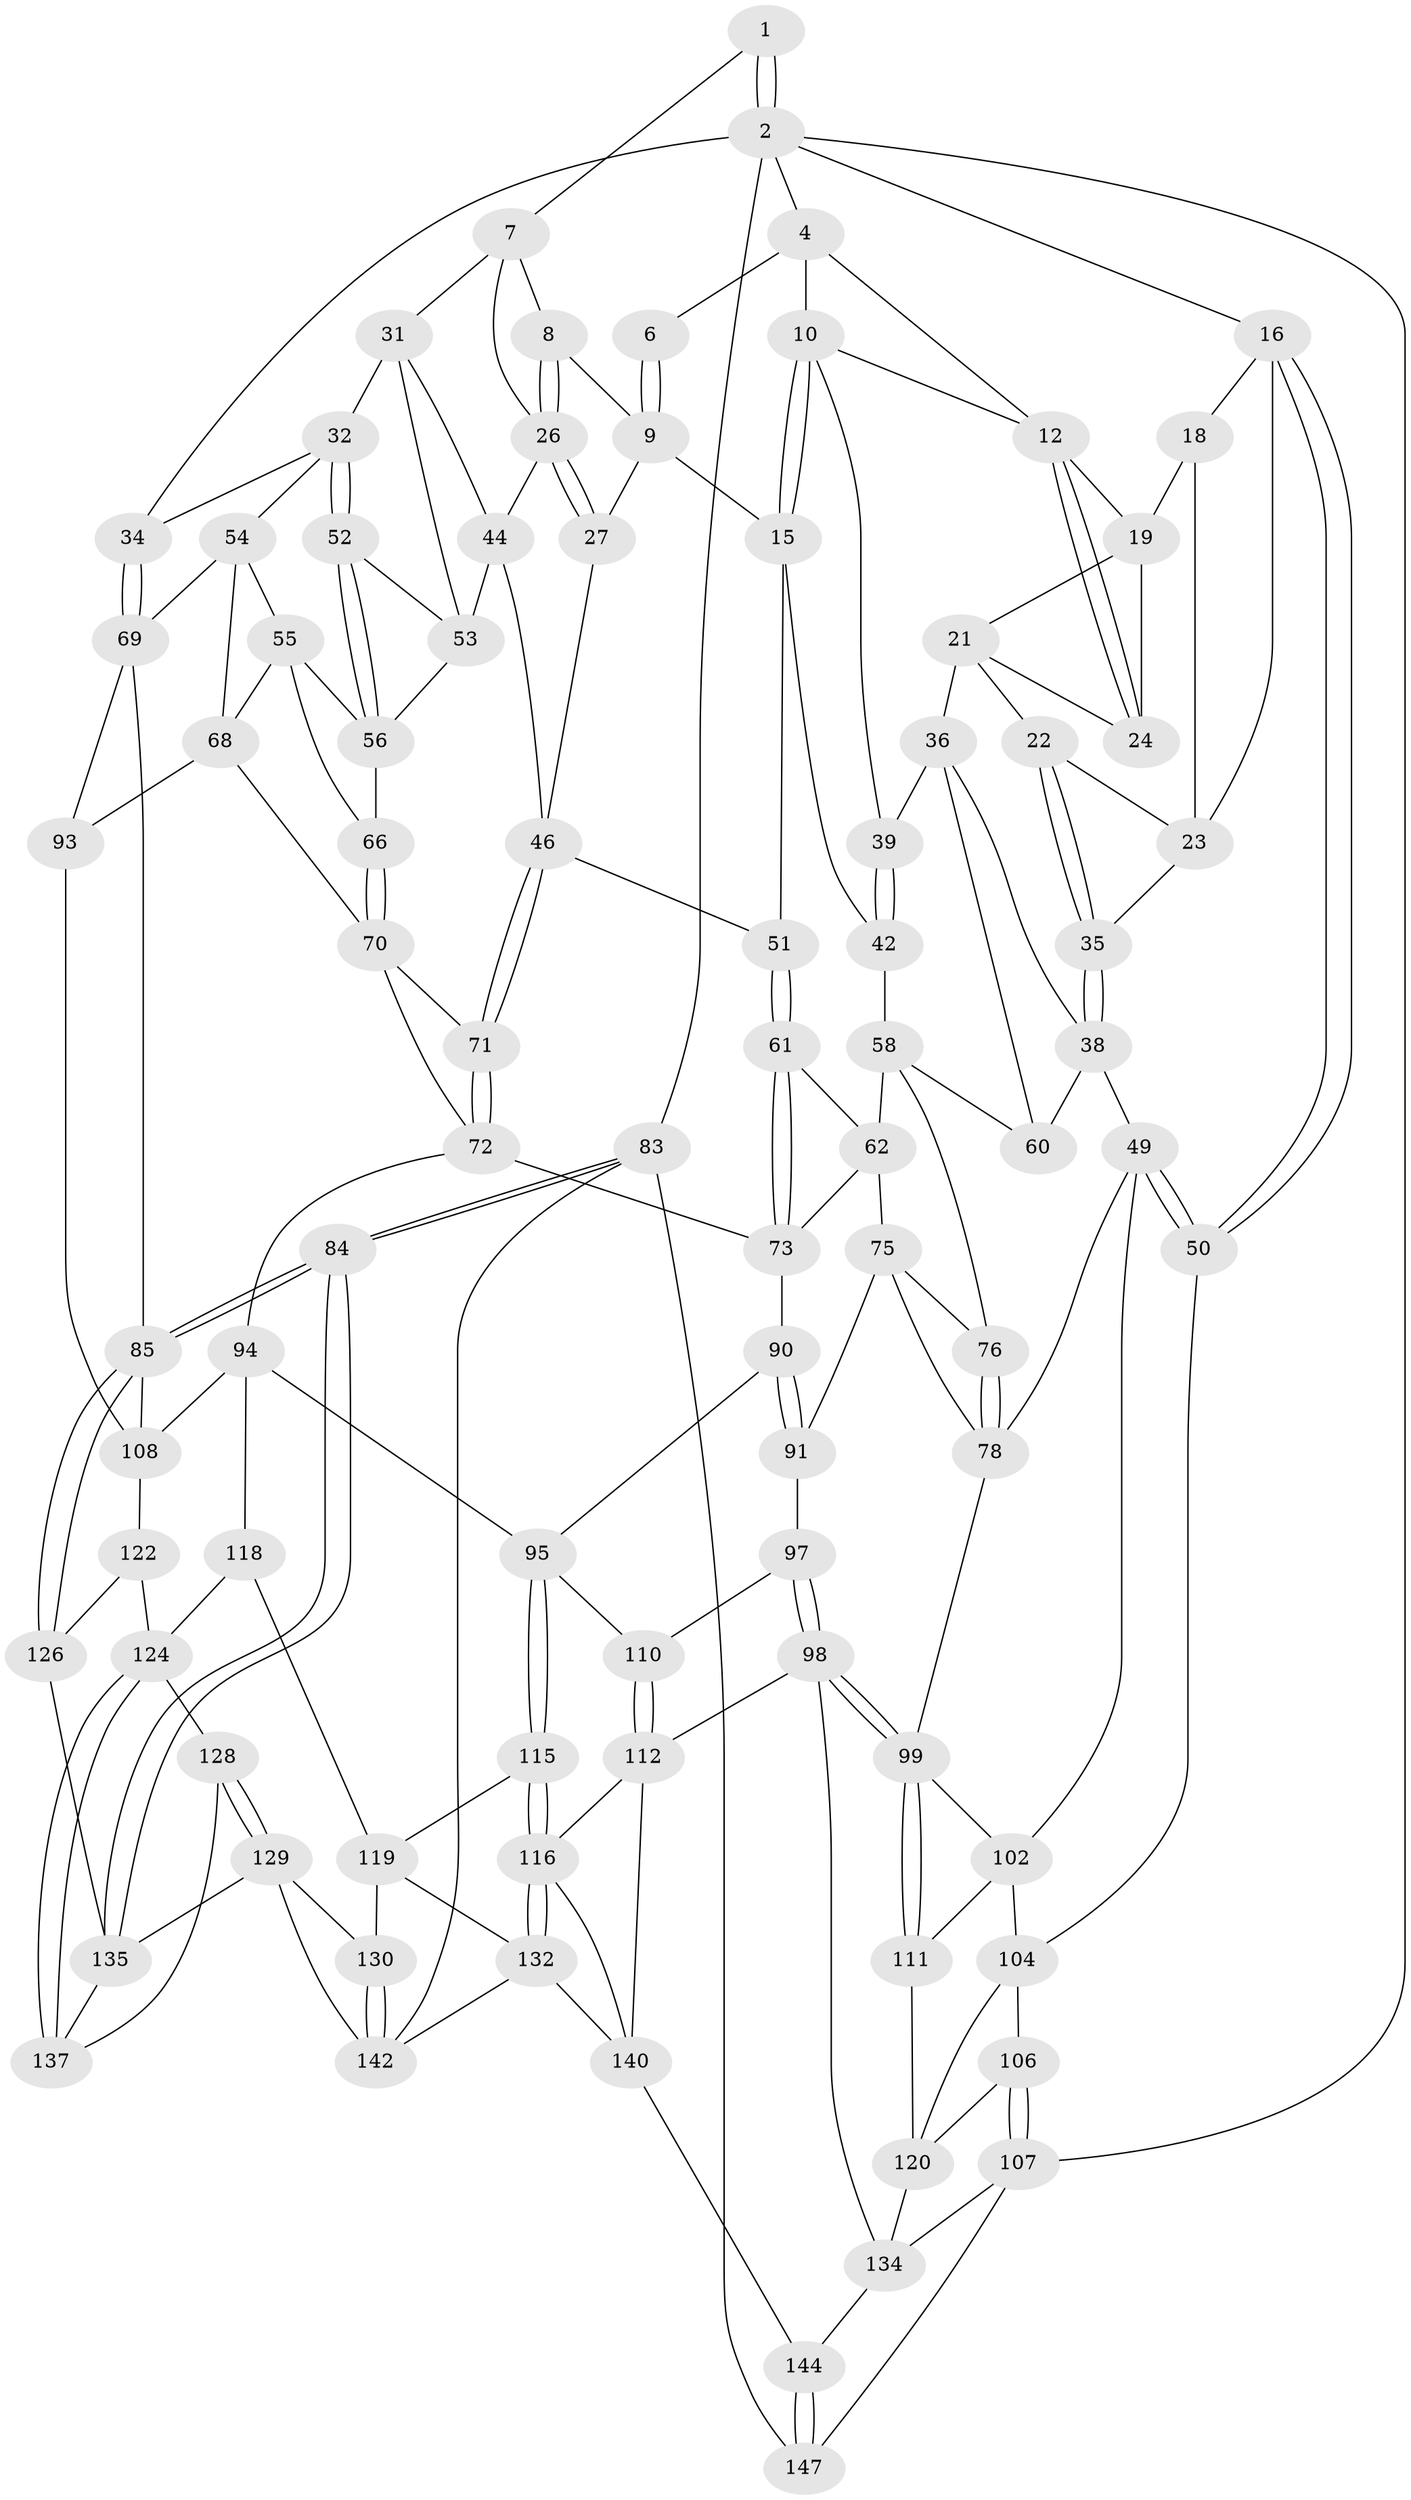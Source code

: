 // Generated by graph-tools (version 1.1) at 2025/52/02/27/25 19:52:36]
// undirected, 89 vertices, 197 edges
graph export_dot {
graph [start="1"]
  node [color=gray90,style=filled];
  1 [pos="+0.606698978488574+0"];
  2 [pos="+1+0",super="+3"];
  4 [pos="+0.3393201608995754+0",super="+5"];
  6 [pos="+0.5615341078568608+0"];
  7 [pos="+0.6755790800347599+0.06652382142018363",super="+29"];
  8 [pos="+0.5591323244926347+0.09876187232830513"];
  9 [pos="+0.5133469269635149+0.08111999508128612",super="+14"];
  10 [pos="+0.40323097536746527+0.10260170043092348",super="+11"];
  12 [pos="+0.28804632369059296+0.11638325539021675",super="+13"];
  15 [pos="+0.44446590248859424+0.1282627798248669",super="+41"];
  16 [pos="+0+0",super="+17"];
  18 [pos="+0.20102931978851027+0.03619737889552699"];
  19 [pos="+0.20236756184010626+0.035460686068844775",super="+20"];
  21 [pos="+0.18866714829731868+0.13089876242342913",super="+28"];
  22 [pos="+0.1603492906505732+0.12777823457768414"];
  23 [pos="+0.18788014977782794+0.05050414479540213",super="+25"];
  24 [pos="+0.26790886953916254+0.12898086172572332"];
  26 [pos="+0.5723163011638404+0.15724170029640958",super="+30"];
  27 [pos="+0.5452999234782039+0.17374503490175397"];
  31 [pos="+0.7209286318437162+0.12086863085473708",super="+43"];
  32 [pos="+0.7847798252881176+0.12818733477815786",super="+33"];
  34 [pos="+1+0"];
  35 [pos="+0.09567209912301324+0.15320652288771944"];
  36 [pos="+0.25334823195613076+0.1722725447935251",super="+37"];
  38 [pos="+0.10372467727250002+0.2135244444120818",super="+48"];
  39 [pos="+0.3465927015387948+0.18147864237642614",super="+40"];
  42 [pos="+0.3906984465938758+0.22552050744939886",super="+57"];
  44 [pos="+0.6479492237256663+0.22134908658293795",super="+45"];
  46 [pos="+0.6038428819134279+0.28423498067774383",super="+47"];
  49 [pos="+0.00032635108545194273+0.37289716655307553",super="+80"];
  50 [pos="+0+0.3922030378962042"];
  51 [pos="+0.489183414359934+0.266961560669513"];
  52 [pos="+0.7948398538155987+0.2145882033828919"];
  53 [pos="+0.7371138766258197+0.25999540906690616",super="+63"];
  54 [pos="+0.8876149572154675+0.26222718833741787",super="+67"];
  55 [pos="+0.8741198793561534+0.2655990303695037",super="+65"];
  56 [pos="+0.8182824444490225+0.2619141677141082",super="+64"];
  58 [pos="+0.32753310602656194+0.299621474741219",super="+59"];
  60 [pos="+0.24541412419357825+0.30823775779381585"];
  61 [pos="+0.4590327564897997+0.3178735990036287"];
  62 [pos="+0.4019995801177767+0.32406632723828843",super="+74"];
  66 [pos="+0.7698929587160082+0.3454081060503141"];
  68 [pos="+0.8780652592403826+0.39605470384102515",super="+81"];
  69 [pos="+1+0.27482909620446955",super="+87"];
  70 [pos="+0.7489345803664146+0.3662366139399317",super="+82"];
  71 [pos="+0.6105968884875762+0.32144214083192474"];
  72 [pos="+0.5911877748498747+0.3955567187365422",super="+88"];
  73 [pos="+0.49547315663194086+0.4285673586215541",super="+77"];
  75 [pos="+0.38484728080571706+0.41054340823371566",super="+89"];
  76 [pos="+0.27631951108820135+0.35420214765481856"];
  78 [pos="+0.24812063263206563+0.43043154656875293",super="+79"];
  83 [pos="+1+1",super="+146"];
  84 [pos="+1+0.8783386351488436"];
  85 [pos="+1+0.6085248820307861",super="+86"];
  90 [pos="+0.4735727687008689+0.4986826139048251"];
  91 [pos="+0.3649583857634025+0.49327707955706745",super="+92"];
  93 [pos="+0.8630201803545378+0.5114998279694256"];
  94 [pos="+0.6737436540473966+0.49102178221708886",super="+109"];
  95 [pos="+0.6270858507655135+0.5493963551552477",super="+96"];
  97 [pos="+0.27312116753970245+0.694352224355981",super="+101"];
  98 [pos="+0.27305121578978997+0.6945193255507728",super="+114"];
  99 [pos="+0.25358071720211806+0.6729448792005748",super="+100"];
  102 [pos="+0.10151101614697851+0.5160679336947525",super="+103"];
  104 [pos="+0.01794421474529357+0.5937860364762984",super="+105"];
  106 [pos="+0+0.8270217151777869"];
  107 [pos="+0+1"];
  108 [pos="+0.8522622814982523+0.5499669402084594",super="+121"];
  110 [pos="+0.4726328713894006+0.5051244302294501"];
  111 [pos="+0.12382607576358486+0.6347141048536105"];
  112 [pos="+0.45160106256151683+0.6773668721959117",super="+113"];
  115 [pos="+0.6250632050627729+0.6039374707033371"];
  116 [pos="+0.5919641625699046+0.6810604923283947",super="+117"];
  118 [pos="+0.8037592875703192+0.5906532666042766"];
  119 [pos="+0.73547393048003+0.6189697492501165",super="+131"];
  120 [pos="+0.09546453047055675+0.6411477457880115",super="+133"];
  122 [pos="+0.9000239393651474+0.5833959225068276",super="+123"];
  124 [pos="+0.9158337450674651+0.6798011844348113",super="+125"];
  126 [pos="+0.9577443650297335+0.6068348181752283",super="+127"];
  128 [pos="+0.7992872048738893+0.7042600721771695"];
  129 [pos="+0.7660955685174897+0.7390698697709693",super="+138"];
  130 [pos="+0.7654676093620906+0.7392242454904513"];
  132 [pos="+0.6599743749312923+0.7413372916259516",super="+139"];
  134 [pos="+0.20698963705893453+0.8312576523027866",super="+145"];
  135 [pos="+1+0.8702108616195526",super="+136"];
  137 [pos="+0.8836548637573521+0.7388509288026641"];
  140 [pos="+0.528002561926681+0.921734529901247",super="+141"];
  142 [pos="+0.7392088117045195+0.9882844723605503",super="+143"];
  144 [pos="+0.23909907803366032+0.9420627793265375"];
  147 [pos="+0.23856713389780337+1"];
  1 -- 2;
  1 -- 2;
  1 -- 7;
  2 -- 34;
  2 -- 83;
  2 -- 16;
  2 -- 107;
  2 -- 4;
  4 -- 10;
  4 -- 6;
  4 -- 12;
  6 -- 9;
  6 -- 9;
  7 -- 8;
  7 -- 31;
  7 -- 26;
  8 -- 9;
  8 -- 26;
  8 -- 26;
  9 -- 27;
  9 -- 15;
  10 -- 15;
  10 -- 15;
  10 -- 12;
  10 -- 39;
  12 -- 24;
  12 -- 24;
  12 -- 19;
  15 -- 42;
  15 -- 51;
  16 -- 50;
  16 -- 50;
  16 -- 18;
  16 -- 23;
  18 -- 19;
  18 -- 23;
  19 -- 24;
  19 -- 21;
  21 -- 22;
  21 -- 24;
  21 -- 36;
  22 -- 23;
  22 -- 35;
  22 -- 35;
  23 -- 35;
  26 -- 27;
  26 -- 27;
  26 -- 44;
  27 -- 46;
  31 -- 32;
  31 -- 44;
  31 -- 53;
  32 -- 52;
  32 -- 52;
  32 -- 34;
  32 -- 54;
  34 -- 69;
  34 -- 69;
  35 -- 38;
  35 -- 38;
  36 -- 38;
  36 -- 60;
  36 -- 39;
  38 -- 49;
  38 -- 60;
  39 -- 42 [weight=2];
  39 -- 42;
  42 -- 58;
  44 -- 46;
  44 -- 53;
  46 -- 71;
  46 -- 71;
  46 -- 51;
  49 -- 50;
  49 -- 50;
  49 -- 102;
  49 -- 78;
  50 -- 104;
  51 -- 61;
  51 -- 61;
  52 -- 53;
  52 -- 56;
  52 -- 56;
  53 -- 56;
  54 -- 55;
  54 -- 68;
  54 -- 69;
  55 -- 56;
  55 -- 66;
  55 -- 68;
  56 -- 66;
  58 -- 62;
  58 -- 60;
  58 -- 76;
  61 -- 62;
  61 -- 73;
  61 -- 73;
  62 -- 73;
  62 -- 75;
  66 -- 70;
  66 -- 70;
  68 -- 93;
  68 -- 70;
  69 -- 93;
  69 -- 85;
  70 -- 71;
  70 -- 72;
  71 -- 72;
  71 -- 72;
  72 -- 73;
  72 -- 94;
  73 -- 90;
  75 -- 76;
  75 -- 78;
  75 -- 91;
  76 -- 78;
  76 -- 78;
  78 -- 99;
  83 -- 84;
  83 -- 84;
  83 -- 147 [weight=2];
  83 -- 142;
  84 -- 85;
  84 -- 85;
  84 -- 135;
  84 -- 135;
  85 -- 126;
  85 -- 126;
  85 -- 108;
  90 -- 91;
  90 -- 91;
  90 -- 95;
  91 -- 97 [weight=2];
  93 -- 108;
  94 -- 95;
  94 -- 118;
  94 -- 108;
  95 -- 115;
  95 -- 115;
  95 -- 110;
  97 -- 98;
  97 -- 98;
  97 -- 110;
  98 -- 99;
  98 -- 99;
  98 -- 112;
  98 -- 134;
  99 -- 111;
  99 -- 111;
  99 -- 102;
  102 -- 104;
  102 -- 111;
  104 -- 120;
  104 -- 106;
  106 -- 107;
  106 -- 107;
  106 -- 120;
  107 -- 147;
  107 -- 134;
  108 -- 122;
  110 -- 112;
  110 -- 112;
  111 -- 120;
  112 -- 116;
  112 -- 140;
  115 -- 116;
  115 -- 116;
  115 -- 119;
  116 -- 132;
  116 -- 132;
  116 -- 140;
  118 -- 119;
  118 -- 124;
  119 -- 130;
  119 -- 132;
  120 -- 134;
  122 -- 126 [weight=2];
  122 -- 124;
  124 -- 137;
  124 -- 137;
  124 -- 128;
  126 -- 135;
  128 -- 129;
  128 -- 129;
  128 -- 137;
  129 -- 130;
  129 -- 142;
  129 -- 135;
  130 -- 142;
  130 -- 142;
  132 -- 140;
  132 -- 142;
  134 -- 144;
  135 -- 137;
  140 -- 144;
  144 -- 147;
  144 -- 147;
}
